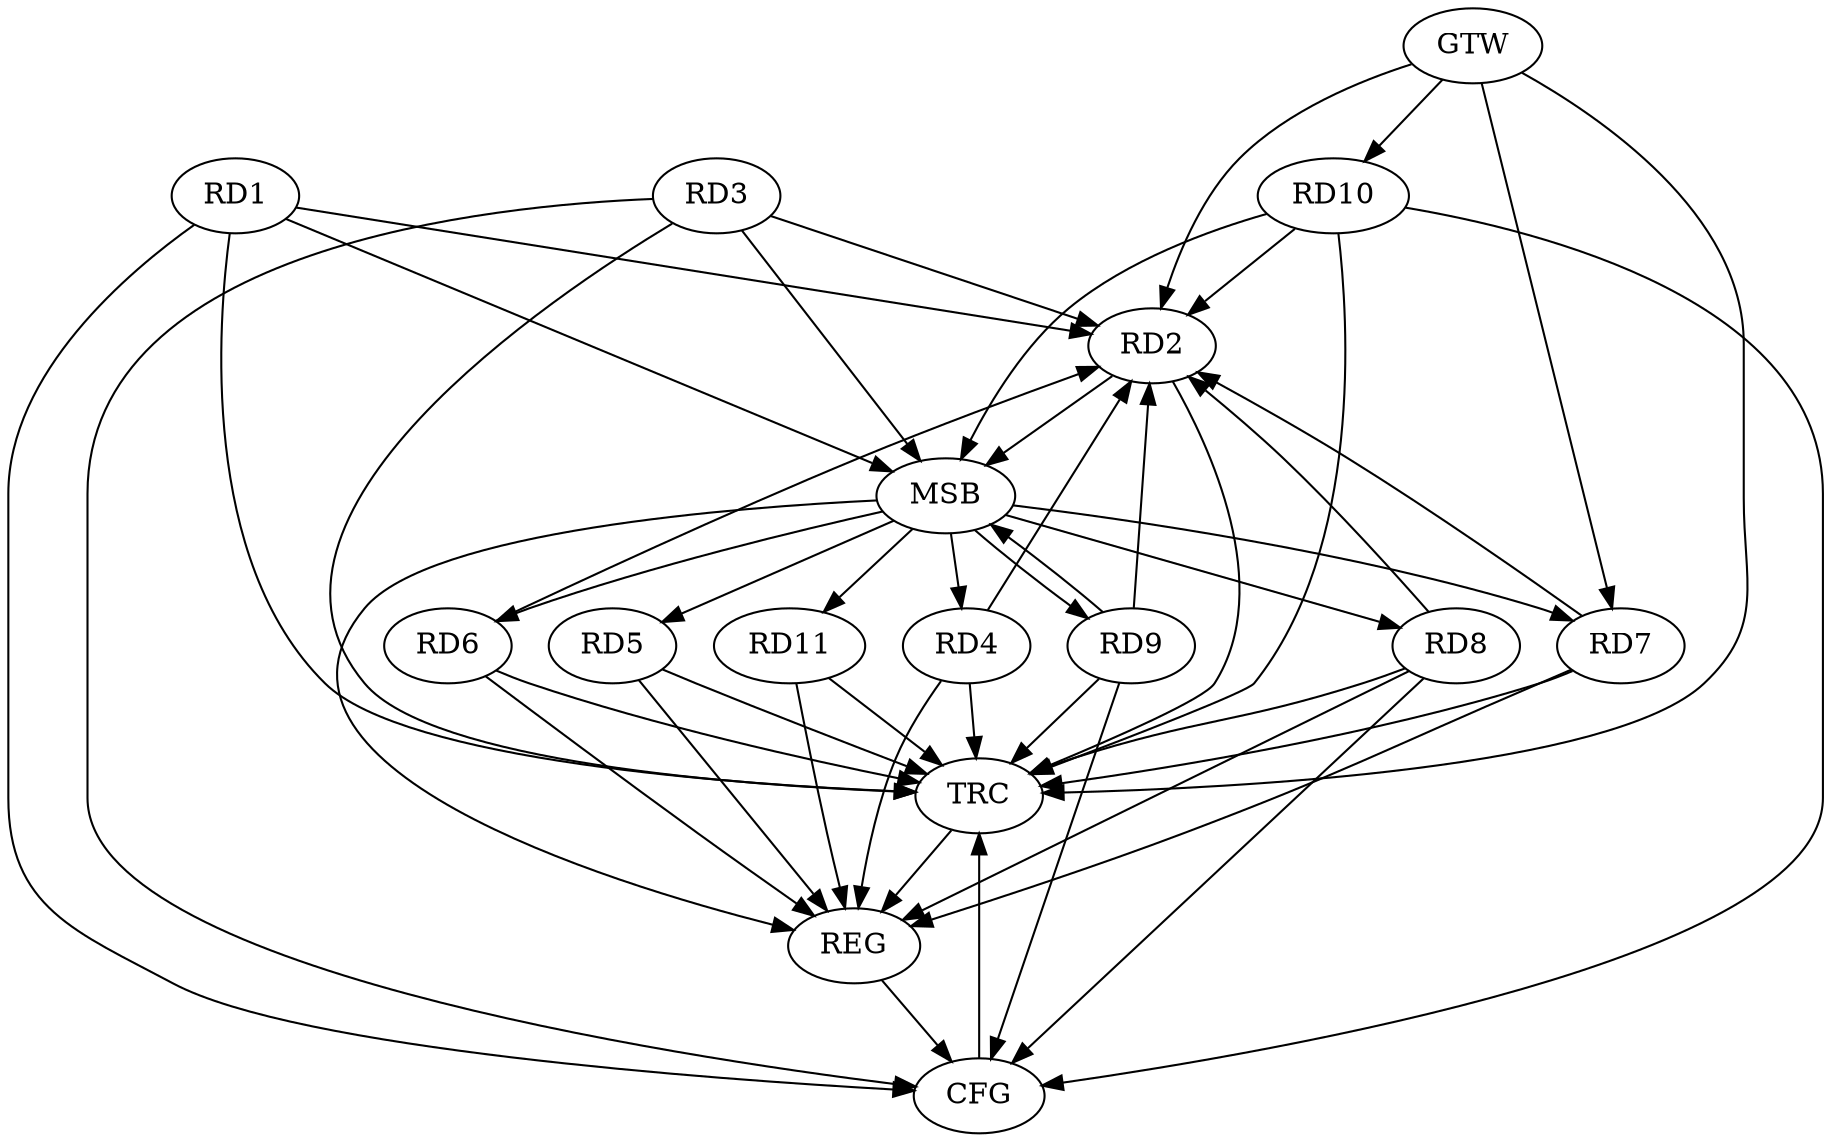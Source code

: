 strict digraph G {
  RD1 [ label="RD1" ];
  RD2 [ label="RD2" ];
  RD3 [ label="RD3" ];
  RD4 [ label="RD4" ];
  RD5 [ label="RD5" ];
  RD6 [ label="RD6" ];
  RD7 [ label="RD7" ];
  RD8 [ label="RD8" ];
  RD9 [ label="RD9" ];
  RD10 [ label="RD10" ];
  RD11 [ label="RD11" ];
  GTW [ label="GTW" ];
  REG [ label="REG" ];
  MSB [ label="MSB" ];
  CFG [ label="CFG" ];
  TRC [ label="TRC" ];
  RD7 -> RD2;
  GTW -> RD2;
  GTW -> RD10;
  GTW -> RD7;
  RD4 -> REG;
  RD5 -> REG;
  RD6 -> REG;
  RD7 -> REG;
  RD8 -> REG;
  RD11 -> REG;
  RD1 -> MSB;
  MSB -> RD4;
  MSB -> RD9;
  MSB -> REG;
  RD2 -> MSB;
  MSB -> RD5;
  MSB -> RD8;
  RD3 -> MSB;
  RD9 -> MSB;
  RD10 -> MSB;
  MSB -> RD6;
  MSB -> RD7;
  MSB -> RD11;
  RD10 -> CFG;
  RD8 -> CFG;
  RD9 -> CFG;
  RD1 -> CFG;
  RD3 -> CFG;
  REG -> CFG;
  RD1 -> TRC;
  RD2 -> TRC;
  RD3 -> TRC;
  RD4 -> TRC;
  RD5 -> TRC;
  RD6 -> TRC;
  RD7 -> TRC;
  RD8 -> TRC;
  RD9 -> TRC;
  RD10 -> TRC;
  RD11 -> TRC;
  GTW -> TRC;
  CFG -> TRC;
  TRC -> REG;
  RD6 -> RD2;
  RD1 -> RD2;
  RD10 -> RD2;
  RD4 -> RD2;
  RD9 -> RD2;
  RD8 -> RD2;
  RD3 -> RD2;
}
